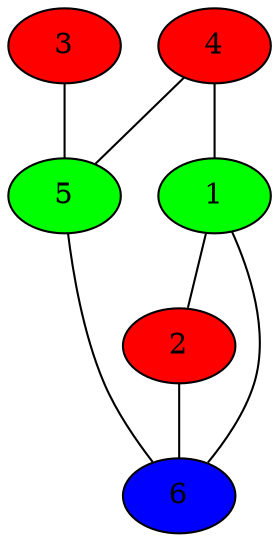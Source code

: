 graph dothi
{
1 [fillcolor=green, style=filled];
2 [fillcolor=red, style=filled];
3 [fillcolor=red, style=filled];
4 [fillcolor=red, style=filled];
5 [fillcolor=green, style=filled];
6 [fillcolor=blue, style=filled];
1 -- 2;
2 -- 6;
6 -- 1;
4 -- 1;
4 -- 5;
5 -- 6;
3 -- 5;
}